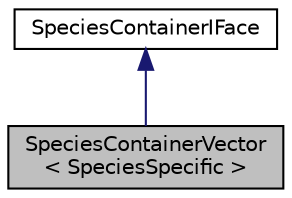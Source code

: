 digraph "SpeciesContainerVector&lt; SpeciesSpecific &gt;"
{
 // INTERACTIVE_SVG=YES
  edge [fontname="Helvetica",fontsize="10",labelfontname="Helvetica",labelfontsize="10"];
  node [fontname="Helvetica",fontsize="10",shape=record];
  Node0 [label="SpeciesContainerVector\l\< SpeciesSpecific \>",height=0.2,width=0.4,color="black", fillcolor="grey75", style="filled", fontcolor="black"];
  Node1 -> Node0 [dir="back",color="midnightblue",fontsize="10",style="solid",fontname="Helvetica"];
  Node1 [label="SpeciesContainerIFace",height=0.2,width=0.4,color="black", fillcolor="white", style="filled",URL="$classSpeciesContainerIFace.html",tooltip="An abstract interface for a container of Species objects. "];
}
